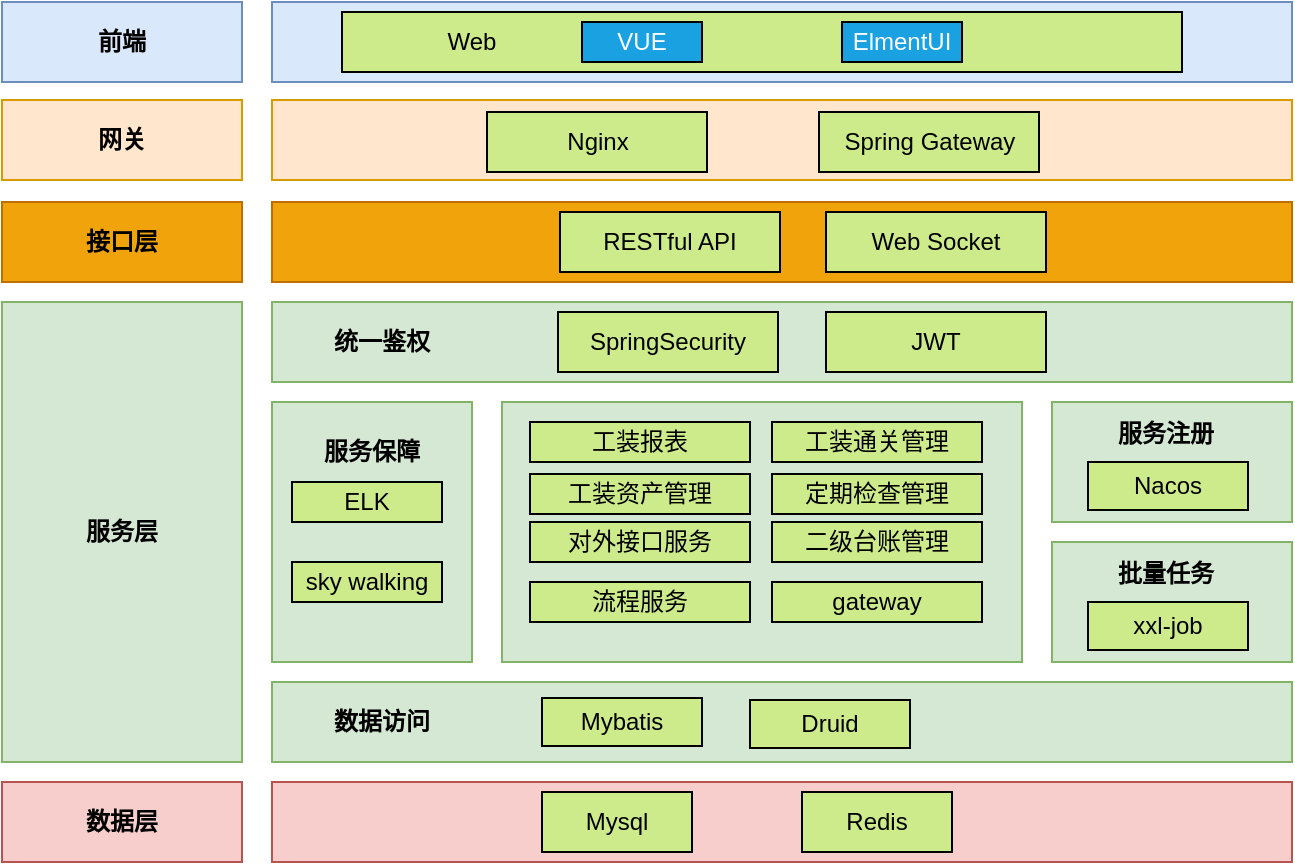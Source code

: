<mxfile version="21.6.8" type="github">
  <diagram name="第 1 页" id="spaEOUhAcUeODefvf5y4">
    <mxGraphModel dx="292" dy="157" grid="1" gridSize="10" guides="1" tooltips="1" connect="1" arrows="1" fold="1" page="1" pageScale="1" pageWidth="827" pageHeight="1169" math="0" shadow="0">
      <root>
        <mxCell id="0" />
        <mxCell id="1" parent="0" />
        <mxCell id="Hjat-6hDjiKW0_6mQ9QE-1" value="前端" style="rounded=0;whiteSpace=wrap;html=1;fillColor=#dae8fc;strokeColor=#6c8ebf;fontStyle=1" vertex="1" parent="1">
          <mxGeometry x="40" y="70" width="120" height="40" as="geometry" />
        </mxCell>
        <mxCell id="Hjat-6hDjiKW0_6mQ9QE-2" value="" style="rounded=0;whiteSpace=wrap;html=1;fillColor=#dae8fc;strokeColor=#6c8ebf;" vertex="1" parent="1">
          <mxGeometry x="175" y="70" width="510" height="40" as="geometry" />
        </mxCell>
        <mxCell id="Hjat-6hDjiKW0_6mQ9QE-3" value="" style="rounded=0;whiteSpace=wrap;html=1;fillColor=#CDEB8B;" vertex="1" parent="1">
          <mxGeometry x="210" y="75" width="420" height="30" as="geometry" />
        </mxCell>
        <mxCell id="Hjat-6hDjiKW0_6mQ9QE-4" value="Web" style="text;html=1;strokeColor=none;fillColor=none;align=center;verticalAlign=middle;whiteSpace=wrap;rounded=0;" vertex="1" parent="1">
          <mxGeometry x="210" y="75" width="130" height="30" as="geometry" />
        </mxCell>
        <mxCell id="Hjat-6hDjiKW0_6mQ9QE-5" value="&lt;font color=&quot;#ffffff&quot;&gt;VUE&lt;/font&gt;" style="rounded=0;whiteSpace=wrap;html=1;fillColor=#19A1E2;" vertex="1" parent="1">
          <mxGeometry x="330" y="80" width="60" height="20" as="geometry" />
        </mxCell>
        <mxCell id="Hjat-6hDjiKW0_6mQ9QE-6" value="&lt;font color=&quot;#ffffff&quot;&gt;ElmentUI&lt;/font&gt;" style="rounded=0;whiteSpace=wrap;html=1;fillColor=#19A1E2;" vertex="1" parent="1">
          <mxGeometry x="460" y="80" width="60" height="20" as="geometry" />
        </mxCell>
        <mxCell id="Hjat-6hDjiKW0_6mQ9QE-14" value="网关" style="rounded=0;whiteSpace=wrap;html=1;fillColor=#ffe6cc;strokeColor=#d79b00;fontStyle=1" vertex="1" parent="1">
          <mxGeometry x="40" y="119" width="120" height="40" as="geometry" />
        </mxCell>
        <mxCell id="Hjat-6hDjiKW0_6mQ9QE-15" value="" style="rounded=0;whiteSpace=wrap;html=1;fillColor=#ffe6cc;strokeColor=#d79b00;" vertex="1" parent="1">
          <mxGeometry x="175" y="119" width="510" height="40" as="geometry" />
        </mxCell>
        <mxCell id="Hjat-6hDjiKW0_6mQ9QE-17" value="Nginx" style="rounded=0;whiteSpace=wrap;html=1;fillColor=#CDEB8B;" vertex="1" parent="1">
          <mxGeometry x="282.5" y="125" width="110" height="30" as="geometry" />
        </mxCell>
        <mxCell id="Hjat-6hDjiKW0_6mQ9QE-18" value="Spring Gateway" style="rounded=0;whiteSpace=wrap;html=1;fillColor=#CDEB8B;" vertex="1" parent="1">
          <mxGeometry x="448.5" y="125" width="110" height="30" as="geometry" />
        </mxCell>
        <mxCell id="Hjat-6hDjiKW0_6mQ9QE-19" value="接口层" style="rounded=0;whiteSpace=wrap;html=1;fillColor=#f0a30a;strokeColor=#BD7000;fontColor=#000000;fontStyle=1" vertex="1" parent="1">
          <mxGeometry x="40" y="170" width="120" height="40" as="geometry" />
        </mxCell>
        <mxCell id="Hjat-6hDjiKW0_6mQ9QE-20" value="" style="rounded=0;whiteSpace=wrap;html=1;fillColor=#f0a30a;strokeColor=#BD7000;fontColor=#000000;" vertex="1" parent="1">
          <mxGeometry x="175" y="170" width="510" height="40" as="geometry" />
        </mxCell>
        <mxCell id="Hjat-6hDjiKW0_6mQ9QE-21" value="RESTful API" style="rounded=0;whiteSpace=wrap;html=1;fillColor=#CDEB8B;" vertex="1" parent="1">
          <mxGeometry x="319" y="175" width="110" height="30" as="geometry" />
        </mxCell>
        <mxCell id="Hjat-6hDjiKW0_6mQ9QE-22" value="Web Socket" style="rounded=0;whiteSpace=wrap;html=1;fillColor=#CDEB8B;" vertex="1" parent="1">
          <mxGeometry x="452" y="175" width="110" height="30" as="geometry" />
        </mxCell>
        <mxCell id="Hjat-6hDjiKW0_6mQ9QE-23" value="服务层" style="rounded=0;whiteSpace=wrap;html=1;fillColor=#d5e8d4;strokeColor=#82b366;fontStyle=1" vertex="1" parent="1">
          <mxGeometry x="40" y="220" width="120" height="230" as="geometry" />
        </mxCell>
        <mxCell id="Hjat-6hDjiKW0_6mQ9QE-24" value="" style="rounded=0;whiteSpace=wrap;html=1;fillColor=#d5e8d4;strokeColor=#82b366;" vertex="1" parent="1">
          <mxGeometry x="175" y="220" width="510" height="40" as="geometry" />
        </mxCell>
        <mxCell id="Hjat-6hDjiKW0_6mQ9QE-25" value="统一鉴权" style="text;html=1;strokeColor=none;fillColor=none;align=center;verticalAlign=middle;whiteSpace=wrap;rounded=0;fontStyle=1" vertex="1" parent="1">
          <mxGeometry x="200" y="225" width="60" height="30" as="geometry" />
        </mxCell>
        <mxCell id="Hjat-6hDjiKW0_6mQ9QE-26" value="SpringSecurity" style="rounded=0;whiteSpace=wrap;html=1;fillColor=#CDEB8B;" vertex="1" parent="1">
          <mxGeometry x="318" y="225" width="110" height="30" as="geometry" />
        </mxCell>
        <mxCell id="Hjat-6hDjiKW0_6mQ9QE-27" value="JWT" style="rounded=0;whiteSpace=wrap;html=1;fillColor=#CDEB8B;" vertex="1" parent="1">
          <mxGeometry x="452" y="225" width="110" height="30" as="geometry" />
        </mxCell>
        <mxCell id="Hjat-6hDjiKW0_6mQ9QE-28" value="" style="rounded=0;whiteSpace=wrap;html=1;fillColor=#d5e8d4;strokeColor=#82b366;" vertex="1" parent="1">
          <mxGeometry x="290" y="270" width="260" height="130" as="geometry" />
        </mxCell>
        <mxCell id="Hjat-6hDjiKW0_6mQ9QE-29" value="" style="rounded=0;whiteSpace=wrap;html=1;fillColor=#d5e8d4;strokeColor=#82b366;" vertex="1" parent="1">
          <mxGeometry x="175" y="270" width="100" height="130" as="geometry" />
        </mxCell>
        <mxCell id="Hjat-6hDjiKW0_6mQ9QE-30" value="服务保障" style="text;html=1;strokeColor=none;fillColor=none;align=center;verticalAlign=middle;whiteSpace=wrap;rounded=0;fontStyle=1" vertex="1" parent="1">
          <mxGeometry x="195" y="280" width="60" height="30" as="geometry" />
        </mxCell>
        <mxCell id="Hjat-6hDjiKW0_6mQ9QE-31" value="ELK" style="rounded=0;whiteSpace=wrap;html=1;fillColor=#CDEB8B;" vertex="1" parent="1">
          <mxGeometry x="185" y="310" width="75" height="20" as="geometry" />
        </mxCell>
        <mxCell id="Hjat-6hDjiKW0_6mQ9QE-32" value="sky&amp;nbsp;walking" style="rounded=0;whiteSpace=wrap;html=1;fillColor=#CDEB8B;" vertex="1" parent="1">
          <mxGeometry x="185" y="350" width="75" height="20" as="geometry" />
        </mxCell>
        <mxCell id="Hjat-6hDjiKW0_6mQ9QE-33" value="工装报表" style="rounded=0;whiteSpace=wrap;html=1;fillColor=#CDEB8B;" vertex="1" parent="1">
          <mxGeometry x="304" y="280" width="110" height="20" as="geometry" />
        </mxCell>
        <mxCell id="Hjat-6hDjiKW0_6mQ9QE-34" value="工装通关管理" style="rounded=0;whiteSpace=wrap;html=1;fillColor=#CDEB8B;" vertex="1" parent="1">
          <mxGeometry x="425" y="280" width="105" height="20" as="geometry" />
        </mxCell>
        <mxCell id="Hjat-6hDjiKW0_6mQ9QE-35" value="工装资产管理" style="rounded=0;whiteSpace=wrap;html=1;fillColor=#CDEB8B;" vertex="1" parent="1">
          <mxGeometry x="304" y="306" width="110" height="20" as="geometry" />
        </mxCell>
        <mxCell id="Hjat-6hDjiKW0_6mQ9QE-36" value="定期检查管理" style="rounded=0;whiteSpace=wrap;html=1;fillColor=#CDEB8B;" vertex="1" parent="1">
          <mxGeometry x="425" y="306" width="105" height="20" as="geometry" />
        </mxCell>
        <mxCell id="Hjat-6hDjiKW0_6mQ9QE-40" value="gateway" style="rounded=0;whiteSpace=wrap;html=1;fillColor=#CDEB8B;" vertex="1" parent="1">
          <mxGeometry x="425" y="360" width="105" height="20" as="geometry" />
        </mxCell>
        <mxCell id="Hjat-6hDjiKW0_6mQ9QE-42" value="" style="rounded=0;whiteSpace=wrap;html=1;fillColor=#d5e8d4;strokeColor=#82b366;" vertex="1" parent="1">
          <mxGeometry x="565" y="270" width="120" height="60" as="geometry" />
        </mxCell>
        <mxCell id="Hjat-6hDjiKW0_6mQ9QE-43" value="服务注册" style="text;html=1;strokeColor=none;fillColor=none;align=center;verticalAlign=middle;whiteSpace=wrap;rounded=0;fontStyle=1" vertex="1" parent="1">
          <mxGeometry x="592" y="271" width="60" height="30" as="geometry" />
        </mxCell>
        <mxCell id="Hjat-6hDjiKW0_6mQ9QE-44" value="Nacos" style="rounded=0;whiteSpace=wrap;html=1;fillColor=#CDEB8B;" vertex="1" parent="1">
          <mxGeometry x="583" y="300" width="80" height="24" as="geometry" />
        </mxCell>
        <mxCell id="Hjat-6hDjiKW0_6mQ9QE-45" value="" style="rounded=0;whiteSpace=wrap;html=1;fillColor=#d5e8d4;strokeColor=#82b366;" vertex="1" parent="1">
          <mxGeometry x="565" y="340" width="120" height="60" as="geometry" />
        </mxCell>
        <mxCell id="Hjat-6hDjiKW0_6mQ9QE-46" value="批量任务" style="text;html=1;strokeColor=none;fillColor=none;align=center;verticalAlign=middle;whiteSpace=wrap;rounded=0;fontStyle=1" vertex="1" parent="1">
          <mxGeometry x="592" y="341" width="60" height="29" as="geometry" />
        </mxCell>
        <mxCell id="Hjat-6hDjiKW0_6mQ9QE-47" value="xxl-job" style="rounded=0;whiteSpace=wrap;html=1;fillColor=#CDEB8B;" vertex="1" parent="1">
          <mxGeometry x="583" y="370" width="80" height="24" as="geometry" />
        </mxCell>
        <mxCell id="Hjat-6hDjiKW0_6mQ9QE-48" value="" style="rounded=0;whiteSpace=wrap;html=1;fillColor=#d5e8d4;strokeColor=#82b366;" vertex="1" parent="1">
          <mxGeometry x="175" y="410" width="510" height="40" as="geometry" />
        </mxCell>
        <mxCell id="Hjat-6hDjiKW0_6mQ9QE-49" value="数据访问" style="text;html=1;strokeColor=none;fillColor=none;align=center;verticalAlign=middle;whiteSpace=wrap;rounded=0;fontStyle=1" vertex="1" parent="1">
          <mxGeometry x="200" y="415" width="60" height="30" as="geometry" />
        </mxCell>
        <mxCell id="Hjat-6hDjiKW0_6mQ9QE-50" value="Mybatis" style="rounded=0;whiteSpace=wrap;html=1;fillColor=#CDEB8B;" vertex="1" parent="1">
          <mxGeometry x="310" y="418" width="80" height="24" as="geometry" />
        </mxCell>
        <mxCell id="Hjat-6hDjiKW0_6mQ9QE-51" value="Druid" style="rounded=0;whiteSpace=wrap;html=1;fillColor=#CDEB8B;" vertex="1" parent="1">
          <mxGeometry x="414" y="419" width="80" height="24" as="geometry" />
        </mxCell>
        <mxCell id="Hjat-6hDjiKW0_6mQ9QE-52" value="数据层" style="rounded=0;whiteSpace=wrap;html=1;fillColor=#f8cecc;strokeColor=#b85450;fontStyle=1" vertex="1" parent="1">
          <mxGeometry x="40" y="460" width="120" height="40" as="geometry" />
        </mxCell>
        <mxCell id="Hjat-6hDjiKW0_6mQ9QE-53" value="" style="rounded=0;whiteSpace=wrap;html=1;fillColor=#f8cecc;strokeColor=#b85450;" vertex="1" parent="1">
          <mxGeometry x="175" y="460" width="510" height="40" as="geometry" />
        </mxCell>
        <mxCell id="Hjat-6hDjiKW0_6mQ9QE-54" value="Mysql" style="rounded=0;whiteSpace=wrap;html=1;fillColor=#CDEB8B;" vertex="1" parent="1">
          <mxGeometry x="310" y="465" width="75" height="30" as="geometry" />
        </mxCell>
        <mxCell id="Hjat-6hDjiKW0_6mQ9QE-55" value="Redis" style="rounded=0;whiteSpace=wrap;html=1;fillColor=#CDEB8B;" vertex="1" parent="1">
          <mxGeometry x="440" y="465" width="75" height="30" as="geometry" />
        </mxCell>
        <mxCell id="Hjat-6hDjiKW0_6mQ9QE-59" value="对外接口服务" style="rounded=0;whiteSpace=wrap;html=1;fillColor=#CDEB8B;" vertex="1" parent="1">
          <mxGeometry x="304" y="330" width="110" height="20" as="geometry" />
        </mxCell>
        <mxCell id="Hjat-6hDjiKW0_6mQ9QE-60" value="流程服务" style="rounded=0;whiteSpace=wrap;html=1;fillColor=#CDEB8B;" vertex="1" parent="1">
          <mxGeometry x="304" y="360" width="110" height="20" as="geometry" />
        </mxCell>
        <mxCell id="Hjat-6hDjiKW0_6mQ9QE-61" value="二级台账管理" style="rounded=0;whiteSpace=wrap;html=1;fillColor=#CDEB8B;" vertex="1" parent="1">
          <mxGeometry x="425" y="330" width="105" height="20" as="geometry" />
        </mxCell>
      </root>
    </mxGraphModel>
  </diagram>
</mxfile>

